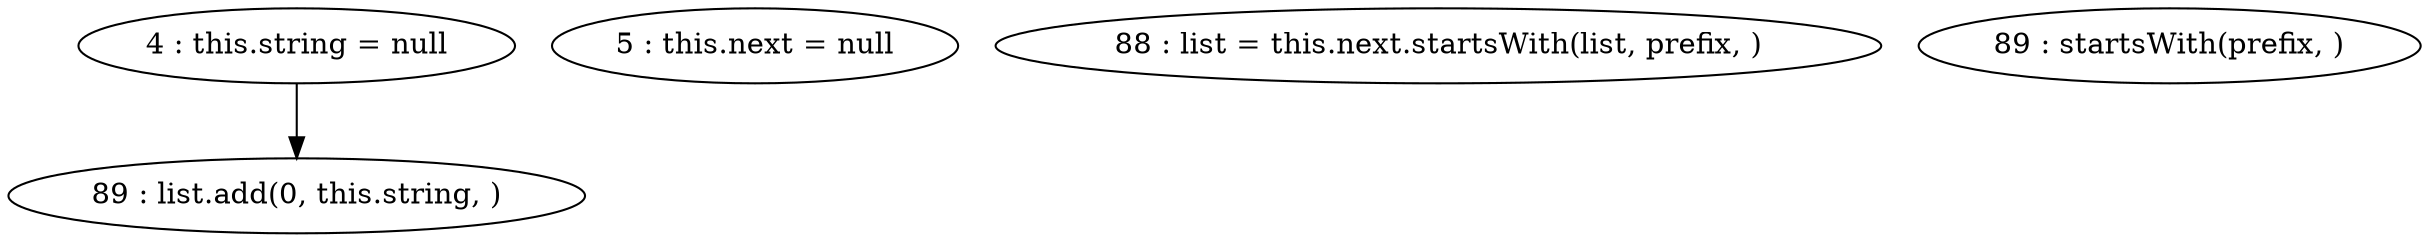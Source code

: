 digraph G {
"4 : this.string = null"
"4 : this.string = null" -> "89 : list.add(0, this.string, )"
"5 : this.next = null"
"88 : list = this.next.startsWith(list, prefix, )"
"89 : startsWith(prefix, )"
"89 : list.add(0, this.string, )"
}